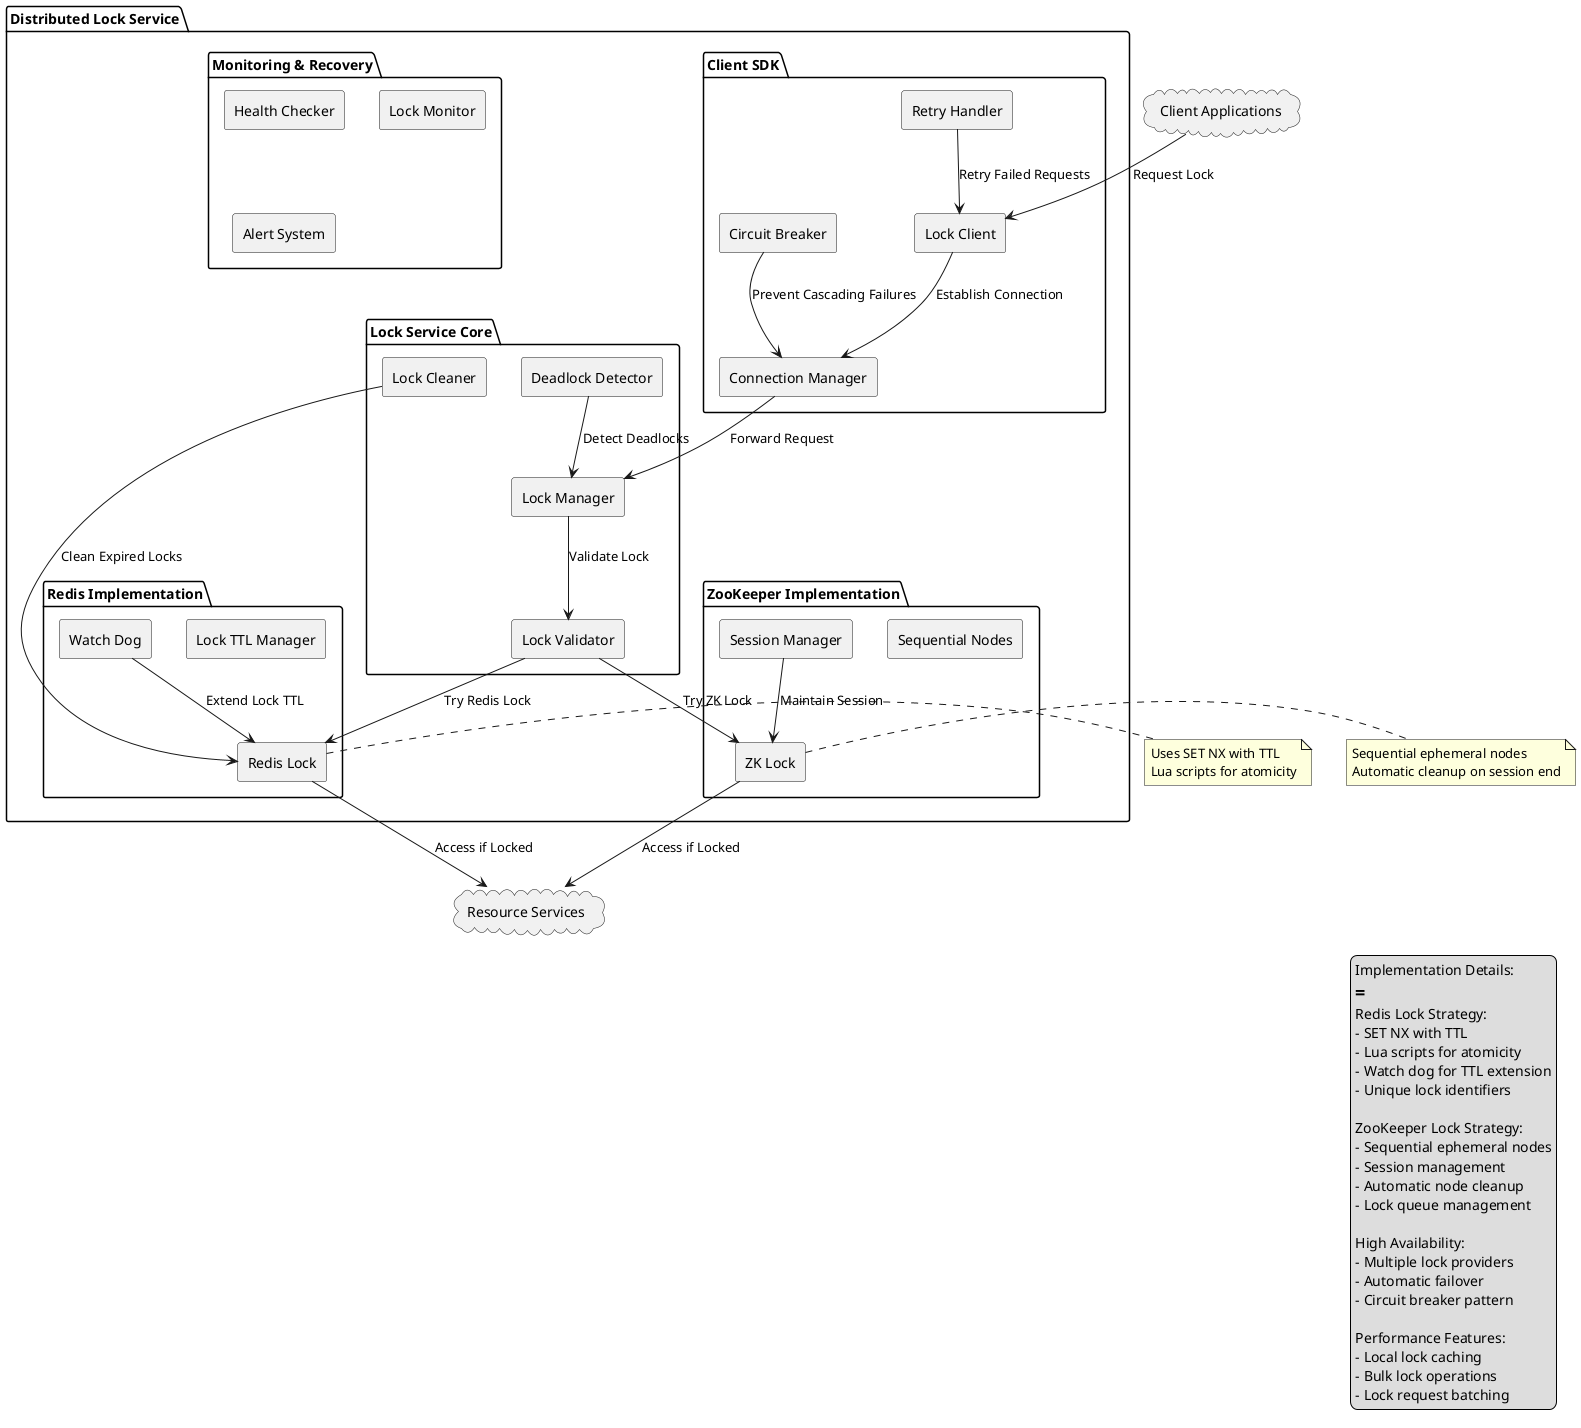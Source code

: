 @startuml
skinparam componentStyle rectangle

package "Distributed Lock Service" {
    package "Client SDK" {
        component "Lock Client" as LockClient
        component "Connection Manager" as ConnManager
        component "Retry Handler" as RetryHandler
        component "Circuit Breaker" as CircuitBreaker
    }
    
    package "Lock Service Core" {
        component "Lock Manager" as LockManager
        component "Lock Validator" as LockValidator
        component "Deadlock Detector" as DeadlockDetector
        component "Lock Cleaner" as LockCleaner
    }
    
    package "Redis Implementation" {
        component "Redis Lock" as RedisLock
        component "Lock TTL Manager" as TTLManager
        component "Watch Dog" as WatchDog
    }
    
    package "ZooKeeper Implementation" {
        component "ZK Lock" as ZKLock
        component "Sequential Nodes" as SeqNodes
        component "Session Manager" as SessionManager
    }
    
    package "Monitoring & Recovery" {
        component "Health Checker" as HealthChecker
        component "Lock Monitor" as LockMonitor
        component "Alert System" as AlertSystem
    }
}

cloud "Client Applications" as Clients
cloud "Resource Services" as Resources

Clients --> LockClient : Request Lock
LockClient --> ConnManager : Establish Connection
ConnManager --> LockManager : Forward Request
LockManager --> LockValidator : Validate Lock
LockValidator --> RedisLock : Try Redis Lock
LockValidator --> ZKLock : Try ZK Lock
RedisLock --> Resources : Access if Locked
ZKLock --> Resources : Access if Locked

RetryHandler --> LockClient : Retry Failed Requests
CircuitBreaker --> ConnManager : Prevent Cascading Failures

WatchDog --> RedisLock : Extend Lock TTL
SessionManager --> ZKLock : Maintain Session
LockCleaner --> RedisLock : Clean Expired Locks
DeadlockDetector --> LockManager : Detect Deadlocks

note right of RedisLock
  Uses SET NX with TTL
  Lua scripts for atomicity
end note

note right of ZKLock
  Sequential ephemeral nodes
  Automatic cleanup on session end
end note

legend right
Implementation Details:
==
Redis Lock Strategy:
- SET NX with TTL
- Lua scripts for atomicity
- Watch dog for TTL extension
- Unique lock identifiers

ZooKeeper Lock Strategy:
- Sequential ephemeral nodes
- Session management
- Automatic node cleanup
- Lock queue management

High Availability:
- Multiple lock providers
- Automatic failover
- Circuit breaker pattern

Performance Features:
- Local lock caching
- Bulk lock operations
- Lock request batching
end legend

@enduml 